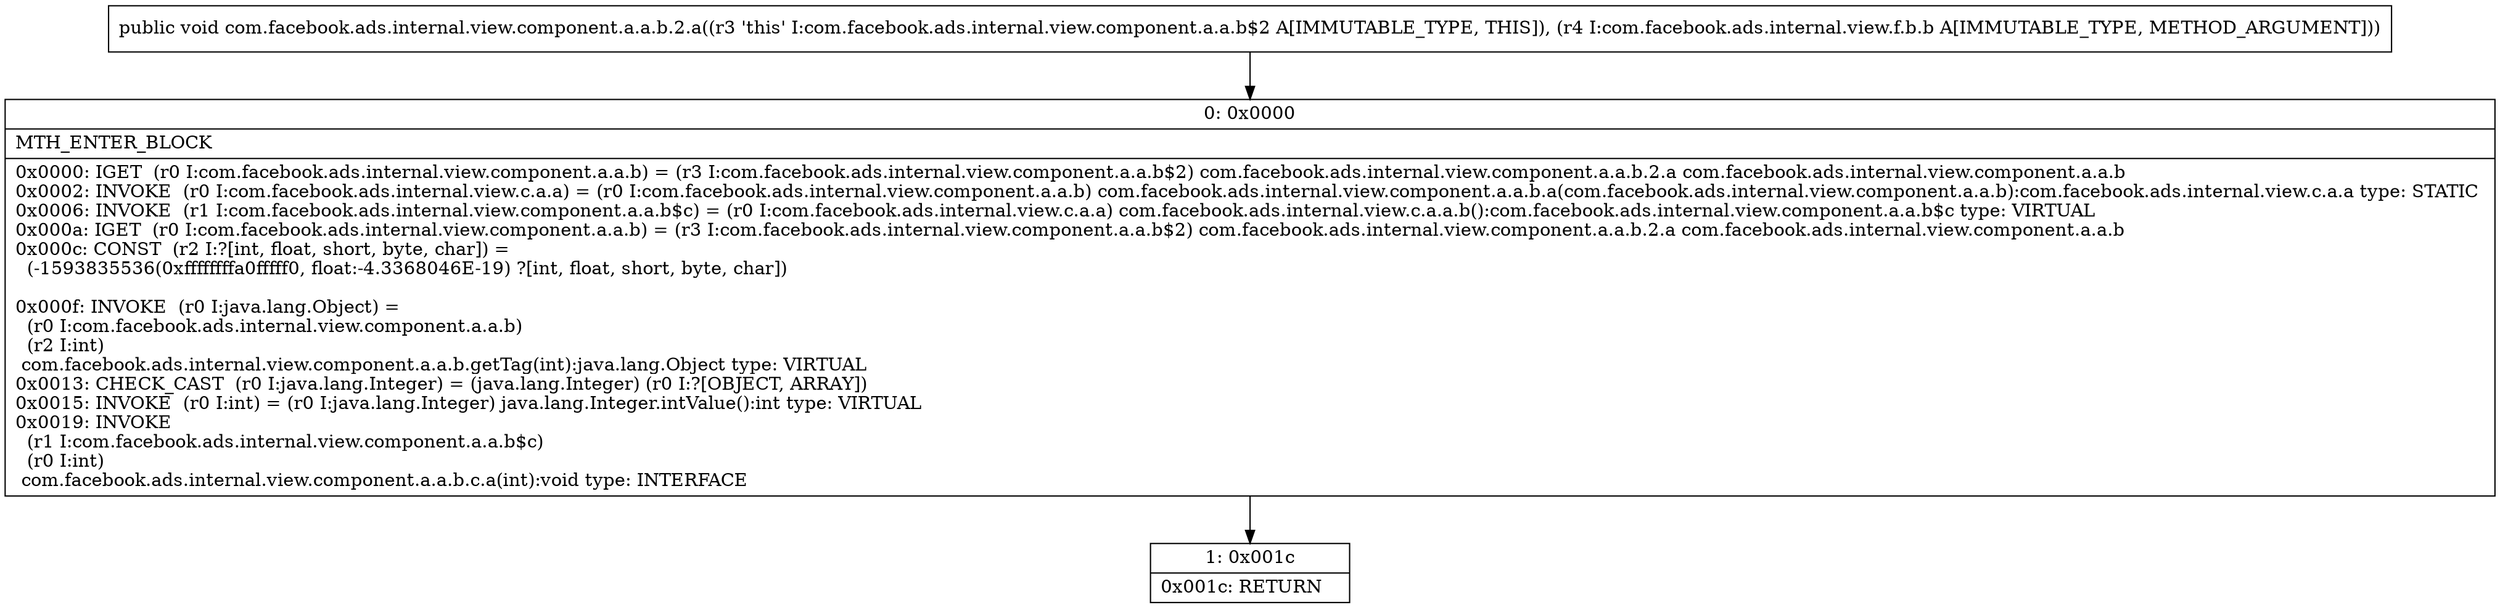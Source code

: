 digraph "CFG forcom.facebook.ads.internal.view.component.a.a.b.2.a(Lcom\/facebook\/ads\/internal\/view\/f\/b\/b;)V" {
Node_0 [shape=record,label="{0\:\ 0x0000|MTH_ENTER_BLOCK\l|0x0000: IGET  (r0 I:com.facebook.ads.internal.view.component.a.a.b) = (r3 I:com.facebook.ads.internal.view.component.a.a.b$2) com.facebook.ads.internal.view.component.a.a.b.2.a com.facebook.ads.internal.view.component.a.a.b \l0x0002: INVOKE  (r0 I:com.facebook.ads.internal.view.c.a.a) = (r0 I:com.facebook.ads.internal.view.component.a.a.b) com.facebook.ads.internal.view.component.a.a.b.a(com.facebook.ads.internal.view.component.a.a.b):com.facebook.ads.internal.view.c.a.a type: STATIC \l0x0006: INVOKE  (r1 I:com.facebook.ads.internal.view.component.a.a.b$c) = (r0 I:com.facebook.ads.internal.view.c.a.a) com.facebook.ads.internal.view.c.a.a.b():com.facebook.ads.internal.view.component.a.a.b$c type: VIRTUAL \l0x000a: IGET  (r0 I:com.facebook.ads.internal.view.component.a.a.b) = (r3 I:com.facebook.ads.internal.view.component.a.a.b$2) com.facebook.ads.internal.view.component.a.a.b.2.a com.facebook.ads.internal.view.component.a.a.b \l0x000c: CONST  (r2 I:?[int, float, short, byte, char]) = \l  (\-1593835536(0xffffffffa0fffff0, float:\-4.3368046E\-19) ?[int, float, short, byte, char])\l \l0x000f: INVOKE  (r0 I:java.lang.Object) = \l  (r0 I:com.facebook.ads.internal.view.component.a.a.b)\l  (r2 I:int)\l com.facebook.ads.internal.view.component.a.a.b.getTag(int):java.lang.Object type: VIRTUAL \l0x0013: CHECK_CAST  (r0 I:java.lang.Integer) = (java.lang.Integer) (r0 I:?[OBJECT, ARRAY]) \l0x0015: INVOKE  (r0 I:int) = (r0 I:java.lang.Integer) java.lang.Integer.intValue():int type: VIRTUAL \l0x0019: INVOKE  \l  (r1 I:com.facebook.ads.internal.view.component.a.a.b$c)\l  (r0 I:int)\l com.facebook.ads.internal.view.component.a.a.b.c.a(int):void type: INTERFACE \l}"];
Node_1 [shape=record,label="{1\:\ 0x001c|0x001c: RETURN   \l}"];
MethodNode[shape=record,label="{public void com.facebook.ads.internal.view.component.a.a.b.2.a((r3 'this' I:com.facebook.ads.internal.view.component.a.a.b$2 A[IMMUTABLE_TYPE, THIS]), (r4 I:com.facebook.ads.internal.view.f.b.b A[IMMUTABLE_TYPE, METHOD_ARGUMENT])) }"];
MethodNode -> Node_0;
Node_0 -> Node_1;
}

